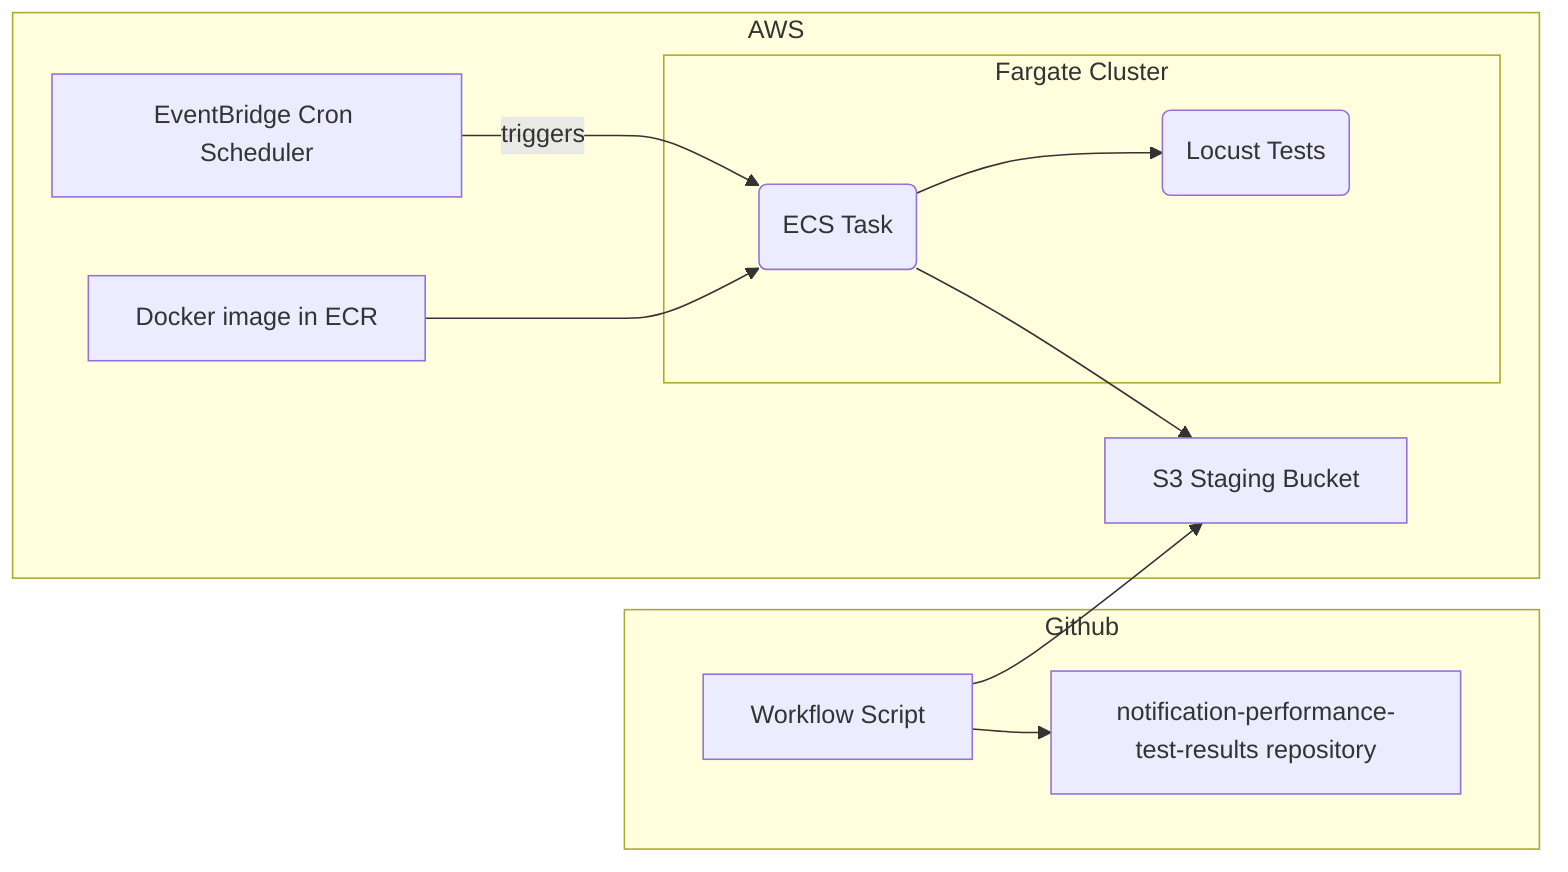 graph LR
    subgraph AWS
        EB[EventBridge Cron Scheduler] -->|triggers| ECS(ECS Task)
        subgraph Fargate Cluster
        ECS-->LT(Locust Tests)
        end
        ECR[Docker image in ECR]-->ECS
        ECS-->S3[S3 Staging Bucket]
    end
    subgraph Github
        WF[Workflow Script]-->S3
        WF-->REPO[notification-performance-test-results repository]
    end